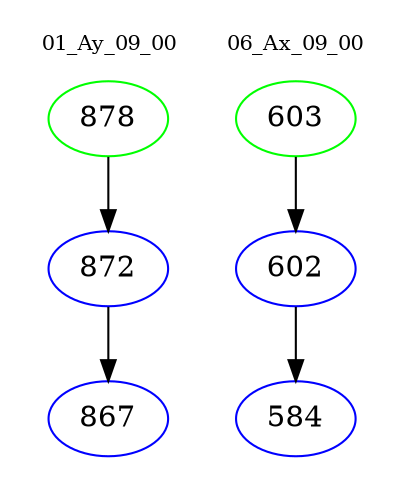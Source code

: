 digraph{
subgraph cluster_0 {
color = white
label = "01_Ay_09_00";
fontsize=10;
T0_878 [label="878", color="green"]
T0_878 -> T0_872 [color="black"]
T0_872 [label="872", color="blue"]
T0_872 -> T0_867 [color="black"]
T0_867 [label="867", color="blue"]
}
subgraph cluster_1 {
color = white
label = "06_Ax_09_00";
fontsize=10;
T1_603 [label="603", color="green"]
T1_603 -> T1_602 [color="black"]
T1_602 [label="602", color="blue"]
T1_602 -> T1_584 [color="black"]
T1_584 [label="584", color="blue"]
}
}
